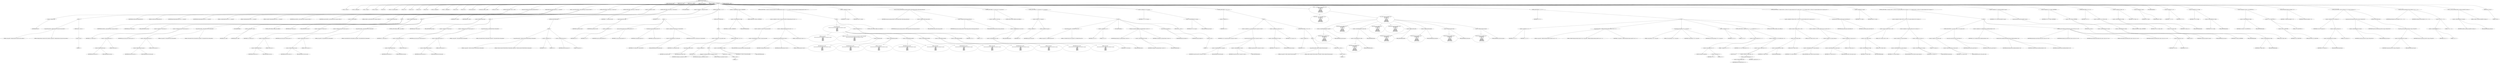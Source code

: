 digraph hostapd_notif_assoc {  
"1000118" [label = "(METHOD,hostapd_notif_assoc)" ]
"1000119" [label = "(PARAM,hostapd_data *hapd)" ]
"1000120" [label = "(PARAM,const u8 *addr)" ]
"1000121" [label = "(PARAM,const u8 *req_ies)" ]
"1000122" [label = "(PARAM,size_t req_ies_len)" ]
"1000123" [label = "(PARAM,int reassoc)" ]
"1000124" [label = "(BLOCK,,)" ]
"1000125" [label = "(LOCAL,v5: const u8 *)" ]
"1000126" [label = "(LOCAL,v6: hostapd_data *)" ]
"1000127" [label = "(LOCAL,v7: sta_info *)" ]
"1000128" [label = "(LOCAL,v8: sta_info *)" ]
"1000129" [label = "(LOCAL,v9: int)" ]
"1000130" [label = "(LOCAL,v10: wpa_state_machine *)" ]
"1000131" [label = "(LOCAL,v11: int)" ]
"1000132" [label = "(LOCAL,v12: int)" ]
"1000133" [label = "(LOCAL,v13: int)" ]
"1000134" [label = "(LOCAL,v15: int)" ]
"1000135" [label = "(LOCAL,v16: unsigned int)" ]
"1000136" [label = "(LOCAL,v17: hostapd_data *)" ]
"1000137" [label = "(LOCAL,v18: u32)" ]
"1000138" [label = "(LOCAL,v19: u8 *)" ]
"1000139" [label = "(LOCAL,wpa_ie_len: int)" ]
"1000140" [label = "(LOCAL,elems: ieee802_11_elems)" ]
"1000141" [label = "(LOCAL,eid: u8 [ 1080 ])" ]
"1000142" [label = "(CONTROL_STRUCTURE,if ( !addr ),if ( !addr ))" ]
"1000143" [label = "(<operator>.logicalNot,!addr)" ]
"1000144" [label = "(IDENTIFIER,addr,!addr)" ]
"1000145" [label = "(BLOCK,,)" ]
"1000146" [label = "(wpa_printf,wpa_printf(2, \"hostapd_notif_assoc: Skip event with no address\"))" ]
"1000147" [label = "(LITERAL,2,wpa_printf(2, \"hostapd_notif_assoc: Skip event with no address\"))" ]
"1000148" [label = "(LITERAL,\"hostapd_notif_assoc: Skip event with no address\",wpa_printf(2, \"hostapd_notif_assoc: Skip event with no address\"))" ]
"1000149" [label = "(RETURN,return -1;,return -1;)" ]
"1000150" [label = "(<operator>.minus,-1)" ]
"1000151" [label = "(LITERAL,1,-1)" ]
"1000152" [label = "(random_add_randomness,random_add_randomness(addr, 6u))" ]
"1000153" [label = "(IDENTIFIER,addr,random_add_randomness(addr, 6u))" ]
"1000154" [label = "(LITERAL,6u,random_add_randomness(addr, 6u))" ]
"1000155" [label = "(hostapd_logger,hostapd_logger(hapd, addr, 1u, 2, \"associated\"))" ]
"1000156" [label = "(IDENTIFIER,hapd,hostapd_logger(hapd, addr, 1u, 2, \"associated\"))" ]
"1000157" [label = "(IDENTIFIER,addr,hostapd_logger(hapd, addr, 1u, 2, \"associated\"))" ]
"1000158" [label = "(LITERAL,1u,hostapd_logger(hapd, addr, 1u, 2, \"associated\"))" ]
"1000159" [label = "(LITERAL,2,hostapd_logger(hapd, addr, 1u, 2, \"associated\"))" ]
"1000160" [label = "(LITERAL,\"associated\",hostapd_logger(hapd, addr, 1u, 2, \"associated\"))" ]
"1000161" [label = "(ieee802_11_parse_elems,ieee802_11_parse_elems(req_ies, req_ies_len, &elems, 0))" ]
"1000162" [label = "(IDENTIFIER,req_ies,ieee802_11_parse_elems(req_ies, req_ies_len, &elems, 0))" ]
"1000163" [label = "(IDENTIFIER,req_ies_len,ieee802_11_parse_elems(req_ies, req_ies_len, &elems, 0))" ]
"1000164" [label = "(<operator>.addressOf,&elems)" ]
"1000165" [label = "(IDENTIFIER,elems,ieee802_11_parse_elems(req_ies, req_ies_len, &elems, 0))" ]
"1000166" [label = "(LITERAL,0,ieee802_11_parse_elems(req_ies, req_ies_len, &elems, 0))" ]
"1000167" [label = "(CONTROL_STRUCTURE,if ( elems.wps_ie ),if ( elems.wps_ie ))" ]
"1000168" [label = "(<operator>.fieldAccess,elems.wps_ie)" ]
"1000169" [label = "(IDENTIFIER,elems,if ( elems.wps_ie ))" ]
"1000170" [label = "(FIELD_IDENTIFIER,wps_ie,wps_ie)" ]
"1000171" [label = "(BLOCK,,)" ]
"1000172" [label = "(<operator>.assignment,v5 = elems.wps_ie - 2)" ]
"1000173" [label = "(IDENTIFIER,v5,v5 = elems.wps_ie - 2)" ]
"1000174" [label = "(<operator>.subtraction,elems.wps_ie - 2)" ]
"1000175" [label = "(<operator>.fieldAccess,elems.wps_ie)" ]
"1000176" [label = "(IDENTIFIER,elems,elems.wps_ie - 2)" ]
"1000177" [label = "(FIELD_IDENTIFIER,wps_ie,wps_ie)" ]
"1000178" [label = "(LITERAL,2,elems.wps_ie - 2)" ]
"1000179" [label = "(<operator>.assignment,wpa_ie_len = elems.wps_ie_len + 2)" ]
"1000180" [label = "(IDENTIFIER,wpa_ie_len,wpa_ie_len = elems.wps_ie_len + 2)" ]
"1000181" [label = "(<operator>.addition,elems.wps_ie_len + 2)" ]
"1000182" [label = "(<operator>.fieldAccess,elems.wps_ie_len)" ]
"1000183" [label = "(IDENTIFIER,elems,elems.wps_ie_len + 2)" ]
"1000184" [label = "(FIELD_IDENTIFIER,wps_ie_len,wps_ie_len)" ]
"1000185" [label = "(LITERAL,2,elems.wps_ie_len + 2)" ]
"1000186" [label = "(wpa_printf,wpa_printf(2, \"STA included WPS IE in (Re)AssocReq\"))" ]
"1000187" [label = "(LITERAL,2,wpa_printf(2, \"STA included WPS IE in (Re)AssocReq\"))" ]
"1000188" [label = "(LITERAL,\"STA included WPS IE in (Re)AssocReq\",wpa_printf(2, \"STA included WPS IE in (Re)AssocReq\"))" ]
"1000189" [label = "(JUMP_TARGET,LABEL_7)" ]
"1000190" [label = "(<operator>.assignment,v6 = hapd)" ]
"1000191" [label = "(IDENTIFIER,v6,v6 = hapd)" ]
"1000192" [label = "(IDENTIFIER,hapd,v6 = hapd)" ]
"1000193" [label = "(CONTROL_STRUCTURE,goto LABEL_8;,goto LABEL_8;)" ]
"1000194" [label = "(CONTROL_STRUCTURE,if ( elems.rsn_ie ),if ( elems.rsn_ie ))" ]
"1000195" [label = "(<operator>.fieldAccess,elems.rsn_ie)" ]
"1000196" [label = "(IDENTIFIER,elems,if ( elems.rsn_ie ))" ]
"1000197" [label = "(FIELD_IDENTIFIER,rsn_ie,rsn_ie)" ]
"1000198" [label = "(BLOCK,,)" ]
"1000199" [label = "(<operator>.assignment,v5 = elems.rsn_ie - 2)" ]
"1000200" [label = "(IDENTIFIER,v5,v5 = elems.rsn_ie - 2)" ]
"1000201" [label = "(<operator>.subtraction,elems.rsn_ie - 2)" ]
"1000202" [label = "(<operator>.fieldAccess,elems.rsn_ie)" ]
"1000203" [label = "(IDENTIFIER,elems,elems.rsn_ie - 2)" ]
"1000204" [label = "(FIELD_IDENTIFIER,rsn_ie,rsn_ie)" ]
"1000205" [label = "(LITERAL,2,elems.rsn_ie - 2)" ]
"1000206" [label = "(<operator>.assignment,wpa_ie_len = elems.rsn_ie_len + 2)" ]
"1000207" [label = "(IDENTIFIER,wpa_ie_len,wpa_ie_len = elems.rsn_ie_len + 2)" ]
"1000208" [label = "(<operator>.addition,elems.rsn_ie_len + 2)" ]
"1000209" [label = "(<operator>.fieldAccess,elems.rsn_ie_len)" ]
"1000210" [label = "(IDENTIFIER,elems,elems.rsn_ie_len + 2)" ]
"1000211" [label = "(FIELD_IDENTIFIER,rsn_ie_len,rsn_ie_len)" ]
"1000212" [label = "(LITERAL,2,elems.rsn_ie_len + 2)" ]
"1000213" [label = "(wpa_printf,wpa_printf(2, \"STA included RSN IE in (Re)AssocReq\"))" ]
"1000214" [label = "(LITERAL,2,wpa_printf(2, \"STA included RSN IE in (Re)AssocReq\"))" ]
"1000215" [label = "(LITERAL,\"STA included RSN IE in (Re)AssocReq\",wpa_printf(2, \"STA included RSN IE in (Re)AssocReq\"))" ]
"1000216" [label = "(CONTROL_STRUCTURE,goto LABEL_7;,goto LABEL_7;)" ]
"1000217" [label = "(<operator>.assignment,v6 = hapd)" ]
"1000218" [label = "(IDENTIFIER,v6,v6 = hapd)" ]
"1000219" [label = "(IDENTIFIER,hapd,v6 = hapd)" ]
"1000220" [label = "(CONTROL_STRUCTURE,if ( elems.wpa_ie ),if ( elems.wpa_ie ))" ]
"1000221" [label = "(<operator>.fieldAccess,elems.wpa_ie)" ]
"1000222" [label = "(IDENTIFIER,elems,if ( elems.wpa_ie ))" ]
"1000223" [label = "(FIELD_IDENTIFIER,wpa_ie,wpa_ie)" ]
"1000224" [label = "(BLOCK,,)" ]
"1000225" [label = "(<operator>.assignment,v5 = elems.wpa_ie - 2)" ]
"1000226" [label = "(IDENTIFIER,v5,v5 = elems.wpa_ie - 2)" ]
"1000227" [label = "(<operator>.subtraction,elems.wpa_ie - 2)" ]
"1000228" [label = "(<operator>.fieldAccess,elems.wpa_ie)" ]
"1000229" [label = "(IDENTIFIER,elems,elems.wpa_ie - 2)" ]
"1000230" [label = "(FIELD_IDENTIFIER,wpa_ie,wpa_ie)" ]
"1000231" [label = "(LITERAL,2,elems.wpa_ie - 2)" ]
"1000232" [label = "(<operator>.assignment,wpa_ie_len = elems.wpa_ie_len + 2)" ]
"1000233" [label = "(IDENTIFIER,wpa_ie_len,wpa_ie_len = elems.wpa_ie_len + 2)" ]
"1000234" [label = "(<operator>.addition,elems.wpa_ie_len + 2)" ]
"1000235" [label = "(<operator>.fieldAccess,elems.wpa_ie_len)" ]
"1000236" [label = "(IDENTIFIER,elems,elems.wpa_ie_len + 2)" ]
"1000237" [label = "(FIELD_IDENTIFIER,wpa_ie_len,wpa_ie_len)" ]
"1000238" [label = "(LITERAL,2,elems.wpa_ie_len + 2)" ]
"1000239" [label = "(wpa_printf,wpa_printf(2, \"STA included WPA IE in (Re)AssocReq\"))" ]
"1000240" [label = "(LITERAL,2,wpa_printf(2, \"STA included WPA IE in (Re)AssocReq\"))" ]
"1000241" [label = "(LITERAL,\"STA included WPA IE in (Re)AssocReq\",wpa_printf(2, \"STA included WPA IE in (Re)AssocReq\"))" ]
"1000242" [label = "(CONTROL_STRUCTURE,else,else)" ]
"1000243" [label = "(BLOCK,,)" ]
"1000244" [label = "(wpa_printf,wpa_printf(2, \"STA did not include WPS/RSN/WPA IE in (Re)AssocReq\"))" ]
"1000245" [label = "(LITERAL,2,wpa_printf(2, \"STA did not include WPS/RSN/WPA IE in (Re)AssocReq\"))" ]
"1000246" [label = "(LITERAL,\"STA did not include WPS/RSN/WPA IE in (Re)AssocReq\",wpa_printf(2, \"STA did not include WPS/RSN/WPA IE in (Re)AssocReq\"))" ]
"1000247" [label = "(<operator>.assignment,v5 = 0)" ]
"1000248" [label = "(IDENTIFIER,v5,v5 = 0)" ]
"1000249" [label = "(LITERAL,0,v5 = 0)" ]
"1000250" [label = "(<operator>.assignment,wpa_ie_len = 0)" ]
"1000251" [label = "(IDENTIFIER,wpa_ie_len,wpa_ie_len = 0)" ]
"1000252" [label = "(LITERAL,0,wpa_ie_len = 0)" ]
"1000253" [label = "(JUMP_TARGET,LABEL_8)" ]
"1000254" [label = "(<operator>.assignment,v7 = ap_get_sta(v6, addr))" ]
"1000255" [label = "(IDENTIFIER,v7,v7 = ap_get_sta(v6, addr))" ]
"1000256" [label = "(ap_get_sta,ap_get_sta(v6, addr))" ]
"1000257" [label = "(IDENTIFIER,v6,ap_get_sta(v6, addr))" ]
"1000258" [label = "(IDENTIFIER,addr,ap_get_sta(v6, addr))" ]
"1000259" [label = "(CONTROL_STRUCTURE,if ( v7 ),if ( v7 ))" ]
"1000260" [label = "(IDENTIFIER,v7,if ( v7 ))" ]
"1000261" [label = "(BLOCK,,)" ]
"1000262" [label = "(<operator>.assignment,v8 = v7)" ]
"1000263" [label = "(IDENTIFIER,v8,v8 = v7)" ]
"1000264" [label = "(IDENTIFIER,v7,v8 = v7)" ]
"1000265" [label = "(ap_sta_no_session_timeout,ap_sta_no_session_timeout(v6, v7))" ]
"1000266" [label = "(IDENTIFIER,v6,ap_sta_no_session_timeout(v6, v7))" ]
"1000267" [label = "(IDENTIFIER,v7,ap_sta_no_session_timeout(v6, v7))" ]
"1000268" [label = "(accounting_sta_stop,accounting_sta_stop(v6, v8))" ]
"1000269" [label = "(IDENTIFIER,v6,accounting_sta_stop(v6, v8))" ]
"1000270" [label = "(IDENTIFIER,v8,accounting_sta_stop(v6, v8))" ]
"1000271" [label = "(<operator>.assignment,v8->timeout_next = STA_NULLFUNC)" ]
"1000272" [label = "(<operator>.indirectFieldAccess,v8->timeout_next)" ]
"1000273" [label = "(IDENTIFIER,v8,v8->timeout_next = STA_NULLFUNC)" ]
"1000274" [label = "(FIELD_IDENTIFIER,timeout_next,timeout_next)" ]
"1000275" [label = "(IDENTIFIER,STA_NULLFUNC,v8->timeout_next = STA_NULLFUNC)" ]
"1000276" [label = "(CONTROL_STRUCTURE,else,else)" ]
"1000277" [label = "(BLOCK,,)" ]
"1000278" [label = "(<operator>.assignment,v8 = ap_sta_add(v6, addr))" ]
"1000279" [label = "(IDENTIFIER,v8,v8 = ap_sta_add(v6, addr))" ]
"1000280" [label = "(ap_sta_add,ap_sta_add(v6, addr))" ]
"1000281" [label = "(IDENTIFIER,v6,ap_sta_add(v6, addr))" ]
"1000282" [label = "(IDENTIFIER,addr,ap_sta_add(v6, addr))" ]
"1000283" [label = "(CONTROL_STRUCTURE,if ( !v8 ),if ( !v8 ))" ]
"1000284" [label = "(<operator>.logicalNot,!v8)" ]
"1000285" [label = "(IDENTIFIER,v8,!v8)" ]
"1000286" [label = "(BLOCK,,)" ]
"1000287" [label = "(hostapd_drv_sta_disassoc,hostapd_drv_sta_disassoc(v6, addr, 5))" ]
"1000288" [label = "(IDENTIFIER,v6,hostapd_drv_sta_disassoc(v6, addr, 5))" ]
"1000289" [label = "(IDENTIFIER,addr,hostapd_drv_sta_disassoc(v6, addr, 5))" ]
"1000290" [label = "(LITERAL,5,hostapd_drv_sta_disassoc(v6, addr, 5))" ]
"1000291" [label = "(RETURN,return -1;,return -1;)" ]
"1000292" [label = "(<operator>.minus,-1)" ]
"1000293" [label = "(LITERAL,1,-1)" ]
"1000294" [label = "(<operators>.assignmentAnd,v8->flags &= 0xFFFECFFF)" ]
"1000295" [label = "(<operator>.indirectFieldAccess,v8->flags)" ]
"1000296" [label = "(IDENTIFIER,v8,v8->flags &= 0xFFFECFFF)" ]
"1000297" [label = "(FIELD_IDENTIFIER,flags,flags)" ]
"1000298" [label = "(LITERAL,0xFFFECFFF,v8->flags &= 0xFFFECFFF)" ]
"1000299" [label = "(CONTROL_STRUCTURE,if ( !v6->iface->drv_max_acl_mac_addrs && hostapd_check_acl(v6, addr, 0) != 1 ),if ( !v6->iface->drv_max_acl_mac_addrs && hostapd_check_acl(v6, addr, 0) != 1 ))" ]
"1000300" [label = "(<operator>.logicalAnd,!v6->iface->drv_max_acl_mac_addrs && hostapd_check_acl(v6, addr, 0) != 1)" ]
"1000301" [label = "(<operator>.logicalNot,!v6->iface->drv_max_acl_mac_addrs)" ]
"1000302" [label = "(<operator>.indirectFieldAccess,v6->iface->drv_max_acl_mac_addrs)" ]
"1000303" [label = "(<operator>.indirectFieldAccess,v6->iface)" ]
"1000304" [label = "(IDENTIFIER,v6,!v6->iface->drv_max_acl_mac_addrs)" ]
"1000305" [label = "(FIELD_IDENTIFIER,iface,iface)" ]
"1000306" [label = "(FIELD_IDENTIFIER,drv_max_acl_mac_addrs,drv_max_acl_mac_addrs)" ]
"1000307" [label = "(<operator>.notEquals,hostapd_check_acl(v6, addr, 0) != 1)" ]
"1000308" [label = "(hostapd_check_acl,hostapd_check_acl(v6, addr, 0))" ]
"1000309" [label = "(IDENTIFIER,v6,hostapd_check_acl(v6, addr, 0))" ]
"1000310" [label = "(IDENTIFIER,addr,hostapd_check_acl(v6, addr, 0))" ]
"1000311" [label = "(LITERAL,0,hostapd_check_acl(v6, addr, 0))" ]
"1000312" [label = "(LITERAL,1,hostapd_check_acl(v6, addr, 0) != 1)" ]
"1000313" [label = "(BLOCK,,)" ]
"1000314" [label = "(wpa_printf,wpa_printf(\n      3,\n      \"STA %02x:%02x:%02x:%02x:%02x:%02x not allowed to connect\",\n      *addr,\n      addr[1],\n      addr[2],\n      addr[3],\n      addr[4],\n      addr[5]))" ]
"1000315" [label = "(LITERAL,3,wpa_printf(\n      3,\n      \"STA %02x:%02x:%02x:%02x:%02x:%02x not allowed to connect\",\n      *addr,\n      addr[1],\n      addr[2],\n      addr[3],\n      addr[4],\n      addr[5]))" ]
"1000316" [label = "(LITERAL,\"STA %02x:%02x:%02x:%02x:%02x:%02x not allowed to connect\",wpa_printf(\n      3,\n      \"STA %02x:%02x:%02x:%02x:%02x:%02x not allowed to connect\",\n      *addr,\n      addr[1],\n      addr[2],\n      addr[3],\n      addr[4],\n      addr[5]))" ]
"1000317" [label = "(<operator>.indirection,*addr)" ]
"1000318" [label = "(IDENTIFIER,addr,wpa_printf(\n      3,\n      \"STA %02x:%02x:%02x:%02x:%02x:%02x not allowed to connect\",\n      *addr,\n      addr[1],\n      addr[2],\n      addr[3],\n      addr[4],\n      addr[5]))" ]
"1000319" [label = "(<operator>.indirectIndexAccess,addr[1])" ]
"1000320" [label = "(IDENTIFIER,addr,wpa_printf(\n      3,\n      \"STA %02x:%02x:%02x:%02x:%02x:%02x not allowed to connect\",\n      *addr,\n      addr[1],\n      addr[2],\n      addr[3],\n      addr[4],\n      addr[5]))" ]
"1000321" [label = "(LITERAL,1,wpa_printf(\n      3,\n      \"STA %02x:%02x:%02x:%02x:%02x:%02x not allowed to connect\",\n      *addr,\n      addr[1],\n      addr[2],\n      addr[3],\n      addr[4],\n      addr[5]))" ]
"1000322" [label = "(<operator>.indirectIndexAccess,addr[2])" ]
"1000323" [label = "(IDENTIFIER,addr,wpa_printf(\n      3,\n      \"STA %02x:%02x:%02x:%02x:%02x:%02x not allowed to connect\",\n      *addr,\n      addr[1],\n      addr[2],\n      addr[3],\n      addr[4],\n      addr[5]))" ]
"1000324" [label = "(LITERAL,2,wpa_printf(\n      3,\n      \"STA %02x:%02x:%02x:%02x:%02x:%02x not allowed to connect\",\n      *addr,\n      addr[1],\n      addr[2],\n      addr[3],\n      addr[4],\n      addr[5]))" ]
"1000325" [label = "(<operator>.indirectIndexAccess,addr[3])" ]
"1000326" [label = "(IDENTIFIER,addr,wpa_printf(\n      3,\n      \"STA %02x:%02x:%02x:%02x:%02x:%02x not allowed to connect\",\n      *addr,\n      addr[1],\n      addr[2],\n      addr[3],\n      addr[4],\n      addr[5]))" ]
"1000327" [label = "(LITERAL,3,wpa_printf(\n      3,\n      \"STA %02x:%02x:%02x:%02x:%02x:%02x not allowed to connect\",\n      *addr,\n      addr[1],\n      addr[2],\n      addr[3],\n      addr[4],\n      addr[5]))" ]
"1000328" [label = "(<operator>.indirectIndexAccess,addr[4])" ]
"1000329" [label = "(IDENTIFIER,addr,wpa_printf(\n      3,\n      \"STA %02x:%02x:%02x:%02x:%02x:%02x not allowed to connect\",\n      *addr,\n      addr[1],\n      addr[2],\n      addr[3],\n      addr[4],\n      addr[5]))" ]
"1000330" [label = "(LITERAL,4,wpa_printf(\n      3,\n      \"STA %02x:%02x:%02x:%02x:%02x:%02x not allowed to connect\",\n      *addr,\n      addr[1],\n      addr[2],\n      addr[3],\n      addr[4],\n      addr[5]))" ]
"1000331" [label = "(<operator>.indirectIndexAccess,addr[5])" ]
"1000332" [label = "(IDENTIFIER,addr,wpa_printf(\n      3,\n      \"STA %02x:%02x:%02x:%02x:%02x:%02x not allowed to connect\",\n      *addr,\n      addr[1],\n      addr[2],\n      addr[3],\n      addr[4],\n      addr[5]))" ]
"1000333" [label = "(LITERAL,5,wpa_printf(\n      3,\n      \"STA %02x:%02x:%02x:%02x:%02x:%02x not allowed to connect\",\n      *addr,\n      addr[1],\n      addr[2],\n      addr[3],\n      addr[4],\n      addr[5]))" ]
"1000334" [label = "(<operator>.assignment,v13 = 1)" ]
"1000335" [label = "(IDENTIFIER,v13,v13 = 1)" ]
"1000336" [label = "(LITERAL,1,v13 = 1)" ]
"1000337" [label = "(CONTROL_STRUCTURE,goto LABEL_23;,goto LABEL_23;)" ]
"1000338" [label = "(<operator>.assignment,v9 = reassoc)" ]
"1000339" [label = "(IDENTIFIER,v9,v9 = reassoc)" ]
"1000340" [label = "(IDENTIFIER,reassoc,v9 = reassoc)" ]
"1000341" [label = "(ap_copy_sta_supp_op_classes,ap_copy_sta_supp_op_classes(v8, elems.supp_op_classes, elems.supp_op_classes_len))" ]
"1000342" [label = "(IDENTIFIER,v8,ap_copy_sta_supp_op_classes(v8, elems.supp_op_classes, elems.supp_op_classes_len))" ]
"1000343" [label = "(<operator>.fieldAccess,elems.supp_op_classes)" ]
"1000344" [label = "(IDENTIFIER,elems,ap_copy_sta_supp_op_classes(v8, elems.supp_op_classes, elems.supp_op_classes_len))" ]
"1000345" [label = "(FIELD_IDENTIFIER,supp_op_classes,supp_op_classes)" ]
"1000346" [label = "(<operator>.fieldAccess,elems.supp_op_classes_len)" ]
"1000347" [label = "(IDENTIFIER,elems,ap_copy_sta_supp_op_classes(v8, elems.supp_op_classes, elems.supp_op_classes_len))" ]
"1000348" [label = "(FIELD_IDENTIFIER,supp_op_classes_len,supp_op_classes_len)" ]
"1000349" [label = "(CONTROL_STRUCTURE,if ( !v6->conf->wpa ),if ( !v6->conf->wpa ))" ]
"1000350" [label = "(<operator>.logicalNot,!v6->conf->wpa)" ]
"1000351" [label = "(<operator>.indirectFieldAccess,v6->conf->wpa)" ]
"1000352" [label = "(<operator>.indirectFieldAccess,v6->conf)" ]
"1000353" [label = "(IDENTIFIER,v6,!v6->conf->wpa)" ]
"1000354" [label = "(FIELD_IDENTIFIER,conf,conf)" ]
"1000355" [label = "(FIELD_IDENTIFIER,wpa,wpa)" ]
"1000356" [label = "(CONTROL_STRUCTURE,goto LABEL_38;,goto LABEL_38;)" ]
"1000357" [label = "(CONTROL_STRUCTURE,if ( !v5 || !wpa_ie_len ),if ( !v5 || !wpa_ie_len ))" ]
"1000358" [label = "(<operator>.logicalOr,!v5 || !wpa_ie_len)" ]
"1000359" [label = "(<operator>.logicalNot,!v5)" ]
"1000360" [label = "(IDENTIFIER,v5,!v5)" ]
"1000361" [label = "(<operator>.logicalNot,!wpa_ie_len)" ]
"1000362" [label = "(IDENTIFIER,wpa_ie_len,!wpa_ie_len)" ]
"1000363" [label = "(BLOCK,,)" ]
"1000364" [label = "(wpa_printf,wpa_printf(2, \"No WPA/RSN IE from STA\"))" ]
"1000365" [label = "(LITERAL,2,wpa_printf(2, \"No WPA/RSN IE from STA\"))" ]
"1000366" [label = "(LITERAL,\"No WPA/RSN IE from STA\",wpa_printf(2, \"No WPA/RSN IE from STA\"))" ]
"1000367" [label = "(<operator>.assignment,v13 = 13)" ]
"1000368" [label = "(IDENTIFIER,v13,v13 = 13)" ]
"1000369" [label = "(LITERAL,13,v13 = 13)" ]
"1000370" [label = "(JUMP_TARGET,LABEL_23)" ]
"1000371" [label = "(hostapd_drv_sta_disassoc,hostapd_drv_sta_disassoc(hapd, v8->addr, v13))" ]
"1000372" [label = "(IDENTIFIER,hapd,hostapd_drv_sta_disassoc(hapd, v8->addr, v13))" ]
"1000373" [label = "(<operator>.indirectFieldAccess,v8->addr)" ]
"1000374" [label = "(IDENTIFIER,v8,hostapd_drv_sta_disassoc(hapd, v8->addr, v13))" ]
"1000375" [label = "(FIELD_IDENTIFIER,addr,addr)" ]
"1000376" [label = "(IDENTIFIER,v13,hostapd_drv_sta_disassoc(hapd, v8->addr, v13))" ]
"1000377" [label = "(ap_free_sta,ap_free_sta(hapd, v8))" ]
"1000378" [label = "(IDENTIFIER,hapd,ap_free_sta(hapd, v8))" ]
"1000379" [label = "(IDENTIFIER,v8,ap_free_sta(hapd, v8))" ]
"1000380" [label = "(RETURN,return -1;,return -1;)" ]
"1000381" [label = "(<operator>.minus,-1)" ]
"1000382" [label = "(LITERAL,1,-1)" ]
"1000383" [label = "(<operator>.assignment,v10 = v8->wpa_sm)" ]
"1000384" [label = "(IDENTIFIER,v10,v10 = v8->wpa_sm)" ]
"1000385" [label = "(<operator>.indirectFieldAccess,v8->wpa_sm)" ]
"1000386" [label = "(IDENTIFIER,v8,v10 = v8->wpa_sm)" ]
"1000387" [label = "(FIELD_IDENTIFIER,wpa_sm,wpa_sm)" ]
"1000388" [label = "(CONTROL_STRUCTURE,if ( !v10 ),if ( !v10 ))" ]
"1000389" [label = "(<operator>.logicalNot,!v10)" ]
"1000390" [label = "(IDENTIFIER,v10,!v10)" ]
"1000391" [label = "(BLOCK,,)" ]
"1000392" [label = "(<operator>.assignment,v10 = wpa_auth_sta_init(v6->wpa_auth, v8->addr, 0))" ]
"1000393" [label = "(IDENTIFIER,v10,v10 = wpa_auth_sta_init(v6->wpa_auth, v8->addr, 0))" ]
"1000394" [label = "(wpa_auth_sta_init,wpa_auth_sta_init(v6->wpa_auth, v8->addr, 0))" ]
"1000395" [label = "(<operator>.indirectFieldAccess,v6->wpa_auth)" ]
"1000396" [label = "(IDENTIFIER,v6,wpa_auth_sta_init(v6->wpa_auth, v8->addr, 0))" ]
"1000397" [label = "(FIELD_IDENTIFIER,wpa_auth,wpa_auth)" ]
"1000398" [label = "(<operator>.indirectFieldAccess,v8->addr)" ]
"1000399" [label = "(IDENTIFIER,v8,wpa_auth_sta_init(v6->wpa_auth, v8->addr, 0))" ]
"1000400" [label = "(FIELD_IDENTIFIER,addr,addr)" ]
"1000401" [label = "(LITERAL,0,wpa_auth_sta_init(v6->wpa_auth, v8->addr, 0))" ]
"1000402" [label = "(<operator>.assignment,v8->wpa_sm = v10)" ]
"1000403" [label = "(<operator>.indirectFieldAccess,v8->wpa_sm)" ]
"1000404" [label = "(IDENTIFIER,v8,v8->wpa_sm = v10)" ]
"1000405" [label = "(FIELD_IDENTIFIER,wpa_sm,wpa_sm)" ]
"1000406" [label = "(IDENTIFIER,v10,v8->wpa_sm = v10)" ]
"1000407" [label = "(CONTROL_STRUCTURE,if ( !v10 ),if ( !v10 ))" ]
"1000408" [label = "(<operator>.logicalNot,!v10)" ]
"1000409" [label = "(IDENTIFIER,v10,!v10)" ]
"1000410" [label = "(BLOCK,,)" ]
"1000411" [label = "(wpa_printf,wpa_printf(5, \"Failed to initialize WPA state machine\"))" ]
"1000412" [label = "(LITERAL,5,wpa_printf(5, \"Failed to initialize WPA state machine\"))" ]
"1000413" [label = "(LITERAL,\"Failed to initialize WPA state machine\",wpa_printf(5, \"Failed to initialize WPA state machine\"))" ]
"1000414" [label = "(RETURN,return -1;,return -1;)" ]
"1000415" [label = "(<operator>.minus,-1)" ]
"1000416" [label = "(LITERAL,1,-1)" ]
"1000417" [label = "(<operator>.assignment,v11 = wpa_validate_wpa_ie(\n          hapd->wpa_auth,\n          v10,\n          v6->iface->freq,\n          v5,\n          wpa_ie_len,\n          elems.mdie,\n          elems.mdie_len,\n          elems.owe_dh,\n          elems.owe_dh_len))" ]
"1000418" [label = "(IDENTIFIER,v11,v11 = wpa_validate_wpa_ie(\n          hapd->wpa_auth,\n          v10,\n          v6->iface->freq,\n          v5,\n          wpa_ie_len,\n          elems.mdie,\n          elems.mdie_len,\n          elems.owe_dh,\n          elems.owe_dh_len))" ]
"1000419" [label = "(wpa_validate_wpa_ie,wpa_validate_wpa_ie(\n          hapd->wpa_auth,\n          v10,\n          v6->iface->freq,\n          v5,\n          wpa_ie_len,\n          elems.mdie,\n          elems.mdie_len,\n          elems.owe_dh,\n          elems.owe_dh_len))" ]
"1000420" [label = "(<operator>.indirectFieldAccess,hapd->wpa_auth)" ]
"1000421" [label = "(IDENTIFIER,hapd,wpa_validate_wpa_ie(\n          hapd->wpa_auth,\n          v10,\n          v6->iface->freq,\n          v5,\n          wpa_ie_len,\n          elems.mdie,\n          elems.mdie_len,\n          elems.owe_dh,\n          elems.owe_dh_len))" ]
"1000422" [label = "(FIELD_IDENTIFIER,wpa_auth,wpa_auth)" ]
"1000423" [label = "(IDENTIFIER,v10,wpa_validate_wpa_ie(\n          hapd->wpa_auth,\n          v10,\n          v6->iface->freq,\n          v5,\n          wpa_ie_len,\n          elems.mdie,\n          elems.mdie_len,\n          elems.owe_dh,\n          elems.owe_dh_len))" ]
"1000424" [label = "(<operator>.indirectFieldAccess,v6->iface->freq)" ]
"1000425" [label = "(<operator>.indirectFieldAccess,v6->iface)" ]
"1000426" [label = "(IDENTIFIER,v6,wpa_validate_wpa_ie(\n          hapd->wpa_auth,\n          v10,\n          v6->iface->freq,\n          v5,\n          wpa_ie_len,\n          elems.mdie,\n          elems.mdie_len,\n          elems.owe_dh,\n          elems.owe_dh_len))" ]
"1000427" [label = "(FIELD_IDENTIFIER,iface,iface)" ]
"1000428" [label = "(FIELD_IDENTIFIER,freq,freq)" ]
"1000429" [label = "(IDENTIFIER,v5,wpa_validate_wpa_ie(\n          hapd->wpa_auth,\n          v10,\n          v6->iface->freq,\n          v5,\n          wpa_ie_len,\n          elems.mdie,\n          elems.mdie_len,\n          elems.owe_dh,\n          elems.owe_dh_len))" ]
"1000430" [label = "(IDENTIFIER,wpa_ie_len,wpa_validate_wpa_ie(\n          hapd->wpa_auth,\n          v10,\n          v6->iface->freq,\n          v5,\n          wpa_ie_len,\n          elems.mdie,\n          elems.mdie_len,\n          elems.owe_dh,\n          elems.owe_dh_len))" ]
"1000431" [label = "(<operator>.fieldAccess,elems.mdie)" ]
"1000432" [label = "(IDENTIFIER,elems,wpa_validate_wpa_ie(\n          hapd->wpa_auth,\n          v10,\n          v6->iface->freq,\n          v5,\n          wpa_ie_len,\n          elems.mdie,\n          elems.mdie_len,\n          elems.owe_dh,\n          elems.owe_dh_len))" ]
"1000433" [label = "(FIELD_IDENTIFIER,mdie,mdie)" ]
"1000434" [label = "(<operator>.fieldAccess,elems.mdie_len)" ]
"1000435" [label = "(IDENTIFIER,elems,wpa_validate_wpa_ie(\n          hapd->wpa_auth,\n          v10,\n          v6->iface->freq,\n          v5,\n          wpa_ie_len,\n          elems.mdie,\n          elems.mdie_len,\n          elems.owe_dh,\n          elems.owe_dh_len))" ]
"1000436" [label = "(FIELD_IDENTIFIER,mdie_len,mdie_len)" ]
"1000437" [label = "(<operator>.fieldAccess,elems.owe_dh)" ]
"1000438" [label = "(IDENTIFIER,elems,wpa_validate_wpa_ie(\n          hapd->wpa_auth,\n          v10,\n          v6->iface->freq,\n          v5,\n          wpa_ie_len,\n          elems.mdie,\n          elems.mdie_len,\n          elems.owe_dh,\n          elems.owe_dh_len))" ]
"1000439" [label = "(FIELD_IDENTIFIER,owe_dh,owe_dh)" ]
"1000440" [label = "(<operator>.fieldAccess,elems.owe_dh_len)" ]
"1000441" [label = "(IDENTIFIER,elems,wpa_validate_wpa_ie(\n          hapd->wpa_auth,\n          v10,\n          v6->iface->freq,\n          v5,\n          wpa_ie_len,\n          elems.mdie,\n          elems.mdie_len,\n          elems.owe_dh,\n          elems.owe_dh_len))" ]
"1000442" [label = "(FIELD_IDENTIFIER,owe_dh_len,owe_dh_len)" ]
"1000443" [label = "(CONTROL_STRUCTURE,if ( v11 ),if ( v11 ))" ]
"1000444" [label = "(IDENTIFIER,v11,if ( v11 ))" ]
"1000445" [label = "(BLOCK,,)" ]
"1000446" [label = "(<operator>.assignment,v12 = v11)" ]
"1000447" [label = "(IDENTIFIER,v12,v12 = v11)" ]
"1000448" [label = "(IDENTIFIER,v11,v12 = v11)" ]
"1000449" [label = "(wpa_printf,wpa_printf(2, \"WPA/RSN information element rejected? (res %u)\", v11))" ]
"1000450" [label = "(LITERAL,2,wpa_printf(2, \"WPA/RSN information element rejected? (res %u)\", v11))" ]
"1000451" [label = "(LITERAL,\"WPA/RSN information element rejected? (res %u)\",wpa_printf(2, \"WPA/RSN information element rejected? (res %u)\", v11))" ]
"1000452" [label = "(IDENTIFIER,v11,wpa_printf(2, \"WPA/RSN information element rejected? (res %u)\", v11))" ]
"1000453" [label = "(wpa_hexdump,wpa_hexdump(2, \"IE\", v5, wpa_ie_len))" ]
"1000454" [label = "(LITERAL,2,wpa_hexdump(2, \"IE\", v5, wpa_ie_len))" ]
"1000455" [label = "(LITERAL,\"IE\",wpa_hexdump(2, \"IE\", v5, wpa_ie_len))" ]
"1000456" [label = "(IDENTIFIER,v5,wpa_hexdump(2, \"IE\", v5, wpa_ie_len))" ]
"1000457" [label = "(IDENTIFIER,wpa_ie_len,wpa_hexdump(2, \"IE\", v5, wpa_ie_len))" ]
"1000458" [label = "(<operator>.assignment,v13 = 13)" ]
"1000459" [label = "(IDENTIFIER,v13,v13 = 13)" ]
"1000460" [label = "(LITERAL,13,v13 = 13)" ]
"1000461" [label = "(CONTROL_STRUCTURE,if ( (unsigned int)(v12 - 2) < 7 ),if ( (unsigned int)(v12 - 2) < 7 ))" ]
"1000462" [label = "(<operator>.lessThan,(unsigned int)(v12 - 2) < 7)" ]
"1000463" [label = "(<operator>.cast,(unsigned int)(v12 - 2))" ]
"1000464" [label = "(UNKNOWN,unsigned int,unsigned int)" ]
"1000465" [label = "(<operator>.subtraction,v12 - 2)" ]
"1000466" [label = "(IDENTIFIER,v12,v12 - 2)" ]
"1000467" [label = "(LITERAL,2,v12 - 2)" ]
"1000468" [label = "(LITERAL,7,(unsigned int)(v12 - 2) < 7)" ]
"1000469" [label = "(<operator>.assignment,v13 = (int)*(&off_80C1A08 + v12))" ]
"1000470" [label = "(IDENTIFIER,v13,v13 = (int)*(&off_80C1A08 + v12))" ]
"1000471" [label = "(<operator>.cast,(int)*(&off_80C1A08 + v12))" ]
"1000472" [label = "(UNKNOWN,int,int)" ]
"1000473" [label = "(<operator>.indirection,*(&off_80C1A08 + v12))" ]
"1000474" [label = "(<operator>.addition,&off_80C1A08 + v12)" ]
"1000475" [label = "(<operator>.addressOf,&off_80C1A08)" ]
"1000476" [label = "(IDENTIFIER,off_80C1A08,&off_80C1A08 + v12)" ]
"1000477" [label = "(IDENTIFIER,v12,&off_80C1A08 + v12)" ]
"1000478" [label = "(CONTROL_STRUCTURE,goto LABEL_23;,goto LABEL_23;)" ]
"1000479" [label = "(CONTROL_STRUCTURE,if ( (v8->flags & 0x402) == 1026 && !v8->sa_query_timed_out && v8->sa_query_count > 0 ),if ( (v8->flags & 0x402) == 1026 && !v8->sa_query_timed_out && v8->sa_query_count > 0 ))" ]
"1000480" [label = "(<operator>.logicalAnd,(v8->flags & 0x402) == 1026 && !v8->sa_query_timed_out && v8->sa_query_count > 0)" ]
"1000481" [label = "(<operator>.equals,(v8->flags & 0x402) == 1026)" ]
"1000482" [label = "(<operator>.and,v8->flags & 0x402)" ]
"1000483" [label = "(<operator>.indirectFieldAccess,v8->flags)" ]
"1000484" [label = "(IDENTIFIER,v8,v8->flags & 0x402)" ]
"1000485" [label = "(FIELD_IDENTIFIER,flags,flags)" ]
"1000486" [label = "(LITERAL,0x402,v8->flags & 0x402)" ]
"1000487" [label = "(LITERAL,1026,(v8->flags & 0x402) == 1026)" ]
"1000488" [label = "(<operator>.logicalAnd,!v8->sa_query_timed_out && v8->sa_query_count > 0)" ]
"1000489" [label = "(<operator>.logicalNot,!v8->sa_query_timed_out)" ]
"1000490" [label = "(<operator>.indirectFieldAccess,v8->sa_query_timed_out)" ]
"1000491" [label = "(IDENTIFIER,v8,!v8->sa_query_timed_out)" ]
"1000492" [label = "(FIELD_IDENTIFIER,sa_query_timed_out,sa_query_timed_out)" ]
"1000493" [label = "(<operator>.greaterThan,v8->sa_query_count > 0)" ]
"1000494" [label = "(<operator>.indirectFieldAccess,v8->sa_query_count)" ]
"1000495" [label = "(IDENTIFIER,v8,v8->sa_query_count > 0)" ]
"1000496" [label = "(FIELD_IDENTIFIER,sa_query_count,sa_query_count)" ]
"1000497" [label = "(LITERAL,0,v8->sa_query_count > 0)" ]
"1000498" [label = "(ap_check_sa_query_timeout,ap_check_sa_query_timeout(hapd, v8))" ]
"1000499" [label = "(IDENTIFIER,hapd,ap_check_sa_query_timeout(hapd, v8))" ]
"1000500" [label = "(IDENTIFIER,v8,ap_check_sa_query_timeout(hapd, v8))" ]
"1000501" [label = "(<operator>.assignment,v9 = reassoc)" ]
"1000502" [label = "(IDENTIFIER,v9,v9 = reassoc)" ]
"1000503" [label = "(IDENTIFIER,reassoc,v9 = reassoc)" ]
"1000504" [label = "(CONTROL_STRUCTURE,if ( (v8->flags & 0x402) == 1026 && !v8->sa_query_timed_out && v8->auth_alg != 2 ),if ( (v8->flags & 0x402) == 1026 && !v8->sa_query_timed_out && v8->auth_alg != 2 ))" ]
"1000505" [label = "(<operator>.logicalAnd,(v8->flags & 0x402) == 1026 && !v8->sa_query_timed_out && v8->auth_alg != 2)" ]
"1000506" [label = "(<operator>.equals,(v8->flags & 0x402) == 1026)" ]
"1000507" [label = "(<operator>.and,v8->flags & 0x402)" ]
"1000508" [label = "(<operator>.indirectFieldAccess,v8->flags)" ]
"1000509" [label = "(IDENTIFIER,v8,v8->flags & 0x402)" ]
"1000510" [label = "(FIELD_IDENTIFIER,flags,flags)" ]
"1000511" [label = "(LITERAL,0x402,v8->flags & 0x402)" ]
"1000512" [label = "(LITERAL,1026,(v8->flags & 0x402) == 1026)" ]
"1000513" [label = "(<operator>.logicalAnd,!v8->sa_query_timed_out && v8->auth_alg != 2)" ]
"1000514" [label = "(<operator>.logicalNot,!v8->sa_query_timed_out)" ]
"1000515" [label = "(<operator>.indirectFieldAccess,v8->sa_query_timed_out)" ]
"1000516" [label = "(IDENTIFIER,v8,!v8->sa_query_timed_out)" ]
"1000517" [label = "(FIELD_IDENTIFIER,sa_query_timed_out,sa_query_timed_out)" ]
"1000518" [label = "(<operator>.notEquals,v8->auth_alg != 2)" ]
"1000519" [label = "(<operator>.indirectFieldAccess,v8->auth_alg)" ]
"1000520" [label = "(IDENTIFIER,v8,v8->auth_alg != 2)" ]
"1000521" [label = "(FIELD_IDENTIFIER,auth_alg,auth_alg)" ]
"1000522" [label = "(LITERAL,2,v8->auth_alg != 2)" ]
"1000523" [label = "(BLOCK,,)" ]
"1000524" [label = "(CONTROL_STRUCTURE,if ( !v8->sa_query_count ),if ( !v8->sa_query_count ))" ]
"1000525" [label = "(<operator>.logicalNot,!v8->sa_query_count)" ]
"1000526" [label = "(<operator>.indirectFieldAccess,v8->sa_query_count)" ]
"1000527" [label = "(IDENTIFIER,v8,!v8->sa_query_count)" ]
"1000528" [label = "(FIELD_IDENTIFIER,sa_query_count,sa_query_count)" ]
"1000529" [label = "(ap_sta_start_sa_query,ap_sta_start_sa_query(hapd, v8))" ]
"1000530" [label = "(IDENTIFIER,hapd,ap_sta_start_sa_query(hapd, v8))" ]
"1000531" [label = "(IDENTIFIER,v8,ap_sta_start_sa_query(hapd, v8))" ]
"1000532" [label = "(<operator>.assignment,v19 = hostapd_eid_assoc_comeback_time(hapd, v8, eid))" ]
"1000533" [label = "(IDENTIFIER,v19,v19 = hostapd_eid_assoc_comeback_time(hapd, v8, eid))" ]
"1000534" [label = "(hostapd_eid_assoc_comeback_time,hostapd_eid_assoc_comeback_time(hapd, v8, eid))" ]
"1000535" [label = "(IDENTIFIER,hapd,hostapd_eid_assoc_comeback_time(hapd, v8, eid))" ]
"1000536" [label = "(IDENTIFIER,v8,hostapd_eid_assoc_comeback_time(hapd, v8, eid))" ]
"1000537" [label = "(IDENTIFIER,eid,hostapd_eid_assoc_comeback_time(hapd, v8, eid))" ]
"1000538" [label = "(hostapd_sta_assoc,hostapd_sta_assoc(hapd, addr, reassoc, 0x1Eu, eid, v19 - eid))" ]
"1000539" [label = "(IDENTIFIER,hapd,hostapd_sta_assoc(hapd, addr, reassoc, 0x1Eu, eid, v19 - eid))" ]
"1000540" [label = "(IDENTIFIER,addr,hostapd_sta_assoc(hapd, addr, reassoc, 0x1Eu, eid, v19 - eid))" ]
"1000541" [label = "(IDENTIFIER,reassoc,hostapd_sta_assoc(hapd, addr, reassoc, 0x1Eu, eid, v19 - eid))" ]
"1000542" [label = "(LITERAL,0x1Eu,hostapd_sta_assoc(hapd, addr, reassoc, 0x1Eu, eid, v19 - eid))" ]
"1000543" [label = "(IDENTIFIER,eid,hostapd_sta_assoc(hapd, addr, reassoc, 0x1Eu, eid, v19 - eid))" ]
"1000544" [label = "(<operator>.subtraction,v19 - eid)" ]
"1000545" [label = "(IDENTIFIER,v19,v19 - eid)" ]
"1000546" [label = "(IDENTIFIER,eid,v19 - eid)" ]
"1000547" [label = "(RETURN,return 0;,return 0;)" ]
"1000548" [label = "(LITERAL,0,return 0;)" ]
"1000549" [label = "(<operator>.assignment,v15 = wpa_auth_uses_mfp(v8->wpa_sm))" ]
"1000550" [label = "(IDENTIFIER,v15,v15 = wpa_auth_uses_mfp(v8->wpa_sm))" ]
"1000551" [label = "(wpa_auth_uses_mfp,wpa_auth_uses_mfp(v8->wpa_sm))" ]
"1000552" [label = "(<operator>.indirectFieldAccess,v8->wpa_sm)" ]
"1000553" [label = "(IDENTIFIER,v8,wpa_auth_uses_mfp(v8->wpa_sm))" ]
"1000554" [label = "(FIELD_IDENTIFIER,wpa_sm,wpa_sm)" ]
"1000555" [label = "(<operator>.assignment,v16 = v8->flags & 0xFFFFFBFF)" ]
"1000556" [label = "(IDENTIFIER,v16,v16 = v8->flags & 0xFFFFFBFF)" ]
"1000557" [label = "(<operator>.and,v8->flags & 0xFFFFFBFF)" ]
"1000558" [label = "(<operator>.indirectFieldAccess,v8->flags)" ]
"1000559" [label = "(IDENTIFIER,v8,v8->flags & 0xFFFFFBFF)" ]
"1000560" [label = "(FIELD_IDENTIFIER,flags,flags)" ]
"1000561" [label = "(LITERAL,0xFFFFFBFF,v8->flags & 0xFFFFFBFF)" ]
"1000562" [label = "(CONTROL_STRUCTURE,if ( v15 ),if ( v15 ))" ]
"1000563" [label = "(IDENTIFIER,v15,if ( v15 ))" ]
"1000564" [label = "(<operator>.assignment,v16 = v8->flags | 0x400)" ]
"1000565" [label = "(IDENTIFIER,v16,v16 = v8->flags | 0x400)" ]
"1000566" [label = "(<operator>.or,v8->flags | 0x400)" ]
"1000567" [label = "(<operator>.indirectFieldAccess,v8->flags)" ]
"1000568" [label = "(IDENTIFIER,v8,v8->flags | 0x400)" ]
"1000569" [label = "(FIELD_IDENTIFIER,flags,flags)" ]
"1000570" [label = "(LITERAL,0x400,v8->flags | 0x400)" ]
"1000571" [label = "(<operator>.assignment,v8->flags = v16)" ]
"1000572" [label = "(<operator>.indirectFieldAccess,v8->flags)" ]
"1000573" [label = "(IDENTIFIER,v8,v8->flags = v16)" ]
"1000574" [label = "(FIELD_IDENTIFIER,flags,flags)" ]
"1000575" [label = "(IDENTIFIER,v16,v8->flags = v16)" ]
"1000576" [label = "(<operator>.assignment,v6 = hapd)" ]
"1000577" [label = "(IDENTIFIER,v6,v6 = hapd)" ]
"1000578" [label = "(IDENTIFIER,hapd,v6 = hapd)" ]
"1000579" [label = "(JUMP_TARGET,LABEL_38)" ]
"1000580" [label = "(<operator>.assignment,v17 = v6)" ]
"1000581" [label = "(IDENTIFIER,v17,v17 = v6)" ]
"1000582" [label = "(IDENTIFIER,v6,v17 = v6)" ]
"1000583" [label = "(<operator>.assignment,v18 = v8->flags)" ]
"1000584" [label = "(IDENTIFIER,v18,v18 = v8->flags)" ]
"1000585" [label = "(<operator>.indirectFieldAccess,v8->flags)" ]
"1000586" [label = "(IDENTIFIER,v8,v18 = v8->flags)" ]
"1000587" [label = "(FIELD_IDENTIFIER,flags,flags)" ]
"1000588" [label = "(<operator>.assignment,v8->flags = v18 & 0xFFF7FFFC | 3)" ]
"1000589" [label = "(<operator>.indirectFieldAccess,v8->flags)" ]
"1000590" [label = "(IDENTIFIER,v8,v8->flags = v18 & 0xFFF7FFFC | 3)" ]
"1000591" [label = "(FIELD_IDENTIFIER,flags,flags)" ]
"1000592" [label = "(<operator>.or,v18 & 0xFFF7FFFC | 3)" ]
"1000593" [label = "(<operator>.and,v18 & 0xFFF7FFFC)" ]
"1000594" [label = "(IDENTIFIER,v18,v18 & 0xFFF7FFFC)" ]
"1000595" [label = "(LITERAL,0xFFF7FFFC,v18 & 0xFFF7FFFC)" ]
"1000596" [label = "(LITERAL,3,v18 & 0xFFF7FFFC | 3)" ]
"1000597" [label = "(hostapd_set_sta_flags,hostapd_set_sta_flags(v17, v8))" ]
"1000598" [label = "(IDENTIFIER,v17,hostapd_set_sta_flags(v17, v8))" ]
"1000599" [label = "(IDENTIFIER,v8,hostapd_set_sta_flags(v17, v8))" ]
"1000600" [label = "(CONTROL_STRUCTURE,if ( v9 && v8->auth_alg == 2 ),if ( v9 && v8->auth_alg == 2 ))" ]
"1000601" [label = "(<operator>.logicalAnd,v9 && v8->auth_alg == 2)" ]
"1000602" [label = "(IDENTIFIER,v9,v9 && v8->auth_alg == 2)" ]
"1000603" [label = "(<operator>.equals,v8->auth_alg == 2)" ]
"1000604" [label = "(<operator>.indirectFieldAccess,v8->auth_alg)" ]
"1000605" [label = "(IDENTIFIER,v8,v8->auth_alg == 2)" ]
"1000606" [label = "(FIELD_IDENTIFIER,auth_alg,auth_alg)" ]
"1000607" [label = "(LITERAL,2,v8->auth_alg == 2)" ]
"1000608" [label = "(wpa_auth_sm_event,wpa_auth_sm_event(v8->wpa_sm, WPA_ASSOC_FT))" ]
"1000609" [label = "(<operator>.indirectFieldAccess,v8->wpa_sm)" ]
"1000610" [label = "(IDENTIFIER,v8,wpa_auth_sm_event(v8->wpa_sm, WPA_ASSOC_FT))" ]
"1000611" [label = "(FIELD_IDENTIFIER,wpa_sm,wpa_sm)" ]
"1000612" [label = "(IDENTIFIER,WPA_ASSOC_FT,wpa_auth_sm_event(v8->wpa_sm, WPA_ASSOC_FT))" ]
"1000613" [label = "(CONTROL_STRUCTURE,else,else)" ]
"1000614" [label = "(wpa_auth_sm_event,wpa_auth_sm_event(v8->wpa_sm, WPA_ASSOC))" ]
"1000615" [label = "(<operator>.indirectFieldAccess,v8->wpa_sm)" ]
"1000616" [label = "(IDENTIFIER,v8,wpa_auth_sm_event(v8->wpa_sm, WPA_ASSOC))" ]
"1000617" [label = "(FIELD_IDENTIFIER,wpa_sm,wpa_sm)" ]
"1000618" [label = "(IDENTIFIER,WPA_ASSOC,wpa_auth_sm_event(v8->wpa_sm, WPA_ASSOC))" ]
"1000619" [label = "(hostapd_new_assoc_sta,hostapd_new_assoc_sta(hapd, v8, (v18 >> 1) & 1))" ]
"1000620" [label = "(IDENTIFIER,hapd,hostapd_new_assoc_sta(hapd, v8, (v18 >> 1) & 1))" ]
"1000621" [label = "(IDENTIFIER,v8,hostapd_new_assoc_sta(hapd, v8, (v18 >> 1) & 1))" ]
"1000622" [label = "(<operator>.and,(v18 >> 1) & 1)" ]
"1000623" [label = "(<operator>.arithmeticShiftRight,v18 >> 1)" ]
"1000624" [label = "(IDENTIFIER,v18,v18 >> 1)" ]
"1000625" [label = "(LITERAL,1,v18 >> 1)" ]
"1000626" [label = "(LITERAL,1,(v18 >> 1) & 1)" ]
"1000627" [label = "(ieee802_1x_notify_port_enabled,ieee802_1x_notify_port_enabled(v8->eapol_sm, 1))" ]
"1000628" [label = "(<operator>.indirectFieldAccess,v8->eapol_sm)" ]
"1000629" [label = "(IDENTIFIER,v8,ieee802_1x_notify_port_enabled(v8->eapol_sm, 1))" ]
"1000630" [label = "(FIELD_IDENTIFIER,eapol_sm,eapol_sm)" ]
"1000631" [label = "(LITERAL,1,ieee802_1x_notify_port_enabled(v8->eapol_sm, 1))" ]
"1000632" [label = "(RETURN,return 0;,return 0;)" ]
"1000633" [label = "(LITERAL,0,return 0;)" ]
"1000634" [label = "(METHOD_RETURN,int __cdecl)" ]
  "1000118" -> "1000119" 
  "1000118" -> "1000120" 
  "1000118" -> "1000121" 
  "1000118" -> "1000122" 
  "1000118" -> "1000123" 
  "1000118" -> "1000124" 
  "1000118" -> "1000634" 
  "1000124" -> "1000125" 
  "1000124" -> "1000126" 
  "1000124" -> "1000127" 
  "1000124" -> "1000128" 
  "1000124" -> "1000129" 
  "1000124" -> "1000130" 
  "1000124" -> "1000131" 
  "1000124" -> "1000132" 
  "1000124" -> "1000133" 
  "1000124" -> "1000134" 
  "1000124" -> "1000135" 
  "1000124" -> "1000136" 
  "1000124" -> "1000137" 
  "1000124" -> "1000138" 
  "1000124" -> "1000139" 
  "1000124" -> "1000140" 
  "1000124" -> "1000141" 
  "1000124" -> "1000142" 
  "1000124" -> "1000152" 
  "1000124" -> "1000155" 
  "1000124" -> "1000161" 
  "1000124" -> "1000167" 
  "1000124" -> "1000194" 
  "1000124" -> "1000217" 
  "1000124" -> "1000220" 
  "1000124" -> "1000253" 
  "1000124" -> "1000254" 
  "1000124" -> "1000259" 
  "1000124" -> "1000294" 
  "1000124" -> "1000299" 
  "1000124" -> "1000338" 
  "1000124" -> "1000341" 
  "1000124" -> "1000349" 
  "1000124" -> "1000357" 
  "1000124" -> "1000383" 
  "1000124" -> "1000388" 
  "1000124" -> "1000417" 
  "1000124" -> "1000443" 
  "1000124" -> "1000479" 
  "1000124" -> "1000501" 
  "1000124" -> "1000504" 
  "1000124" -> "1000549" 
  "1000124" -> "1000555" 
  "1000124" -> "1000562" 
  "1000124" -> "1000571" 
  "1000124" -> "1000576" 
  "1000124" -> "1000579" 
  "1000124" -> "1000580" 
  "1000124" -> "1000583" 
  "1000124" -> "1000588" 
  "1000124" -> "1000597" 
  "1000124" -> "1000600" 
  "1000124" -> "1000619" 
  "1000124" -> "1000627" 
  "1000124" -> "1000632" 
  "1000142" -> "1000143" 
  "1000142" -> "1000145" 
  "1000143" -> "1000144" 
  "1000145" -> "1000146" 
  "1000145" -> "1000149" 
  "1000146" -> "1000147" 
  "1000146" -> "1000148" 
  "1000149" -> "1000150" 
  "1000150" -> "1000151" 
  "1000152" -> "1000153" 
  "1000152" -> "1000154" 
  "1000155" -> "1000156" 
  "1000155" -> "1000157" 
  "1000155" -> "1000158" 
  "1000155" -> "1000159" 
  "1000155" -> "1000160" 
  "1000161" -> "1000162" 
  "1000161" -> "1000163" 
  "1000161" -> "1000164" 
  "1000161" -> "1000166" 
  "1000164" -> "1000165" 
  "1000167" -> "1000168" 
  "1000167" -> "1000171" 
  "1000168" -> "1000169" 
  "1000168" -> "1000170" 
  "1000171" -> "1000172" 
  "1000171" -> "1000179" 
  "1000171" -> "1000186" 
  "1000171" -> "1000189" 
  "1000171" -> "1000190" 
  "1000171" -> "1000193" 
  "1000172" -> "1000173" 
  "1000172" -> "1000174" 
  "1000174" -> "1000175" 
  "1000174" -> "1000178" 
  "1000175" -> "1000176" 
  "1000175" -> "1000177" 
  "1000179" -> "1000180" 
  "1000179" -> "1000181" 
  "1000181" -> "1000182" 
  "1000181" -> "1000185" 
  "1000182" -> "1000183" 
  "1000182" -> "1000184" 
  "1000186" -> "1000187" 
  "1000186" -> "1000188" 
  "1000190" -> "1000191" 
  "1000190" -> "1000192" 
  "1000194" -> "1000195" 
  "1000194" -> "1000198" 
  "1000195" -> "1000196" 
  "1000195" -> "1000197" 
  "1000198" -> "1000199" 
  "1000198" -> "1000206" 
  "1000198" -> "1000213" 
  "1000198" -> "1000216" 
  "1000199" -> "1000200" 
  "1000199" -> "1000201" 
  "1000201" -> "1000202" 
  "1000201" -> "1000205" 
  "1000202" -> "1000203" 
  "1000202" -> "1000204" 
  "1000206" -> "1000207" 
  "1000206" -> "1000208" 
  "1000208" -> "1000209" 
  "1000208" -> "1000212" 
  "1000209" -> "1000210" 
  "1000209" -> "1000211" 
  "1000213" -> "1000214" 
  "1000213" -> "1000215" 
  "1000217" -> "1000218" 
  "1000217" -> "1000219" 
  "1000220" -> "1000221" 
  "1000220" -> "1000224" 
  "1000220" -> "1000242" 
  "1000221" -> "1000222" 
  "1000221" -> "1000223" 
  "1000224" -> "1000225" 
  "1000224" -> "1000232" 
  "1000224" -> "1000239" 
  "1000225" -> "1000226" 
  "1000225" -> "1000227" 
  "1000227" -> "1000228" 
  "1000227" -> "1000231" 
  "1000228" -> "1000229" 
  "1000228" -> "1000230" 
  "1000232" -> "1000233" 
  "1000232" -> "1000234" 
  "1000234" -> "1000235" 
  "1000234" -> "1000238" 
  "1000235" -> "1000236" 
  "1000235" -> "1000237" 
  "1000239" -> "1000240" 
  "1000239" -> "1000241" 
  "1000242" -> "1000243" 
  "1000243" -> "1000244" 
  "1000243" -> "1000247" 
  "1000243" -> "1000250" 
  "1000244" -> "1000245" 
  "1000244" -> "1000246" 
  "1000247" -> "1000248" 
  "1000247" -> "1000249" 
  "1000250" -> "1000251" 
  "1000250" -> "1000252" 
  "1000254" -> "1000255" 
  "1000254" -> "1000256" 
  "1000256" -> "1000257" 
  "1000256" -> "1000258" 
  "1000259" -> "1000260" 
  "1000259" -> "1000261" 
  "1000259" -> "1000276" 
  "1000261" -> "1000262" 
  "1000261" -> "1000265" 
  "1000261" -> "1000268" 
  "1000261" -> "1000271" 
  "1000262" -> "1000263" 
  "1000262" -> "1000264" 
  "1000265" -> "1000266" 
  "1000265" -> "1000267" 
  "1000268" -> "1000269" 
  "1000268" -> "1000270" 
  "1000271" -> "1000272" 
  "1000271" -> "1000275" 
  "1000272" -> "1000273" 
  "1000272" -> "1000274" 
  "1000276" -> "1000277" 
  "1000277" -> "1000278" 
  "1000277" -> "1000283" 
  "1000278" -> "1000279" 
  "1000278" -> "1000280" 
  "1000280" -> "1000281" 
  "1000280" -> "1000282" 
  "1000283" -> "1000284" 
  "1000283" -> "1000286" 
  "1000284" -> "1000285" 
  "1000286" -> "1000287" 
  "1000286" -> "1000291" 
  "1000287" -> "1000288" 
  "1000287" -> "1000289" 
  "1000287" -> "1000290" 
  "1000291" -> "1000292" 
  "1000292" -> "1000293" 
  "1000294" -> "1000295" 
  "1000294" -> "1000298" 
  "1000295" -> "1000296" 
  "1000295" -> "1000297" 
  "1000299" -> "1000300" 
  "1000299" -> "1000313" 
  "1000300" -> "1000301" 
  "1000300" -> "1000307" 
  "1000301" -> "1000302" 
  "1000302" -> "1000303" 
  "1000302" -> "1000306" 
  "1000303" -> "1000304" 
  "1000303" -> "1000305" 
  "1000307" -> "1000308" 
  "1000307" -> "1000312" 
  "1000308" -> "1000309" 
  "1000308" -> "1000310" 
  "1000308" -> "1000311" 
  "1000313" -> "1000314" 
  "1000313" -> "1000334" 
  "1000313" -> "1000337" 
  "1000314" -> "1000315" 
  "1000314" -> "1000316" 
  "1000314" -> "1000317" 
  "1000314" -> "1000319" 
  "1000314" -> "1000322" 
  "1000314" -> "1000325" 
  "1000314" -> "1000328" 
  "1000314" -> "1000331" 
  "1000317" -> "1000318" 
  "1000319" -> "1000320" 
  "1000319" -> "1000321" 
  "1000322" -> "1000323" 
  "1000322" -> "1000324" 
  "1000325" -> "1000326" 
  "1000325" -> "1000327" 
  "1000328" -> "1000329" 
  "1000328" -> "1000330" 
  "1000331" -> "1000332" 
  "1000331" -> "1000333" 
  "1000334" -> "1000335" 
  "1000334" -> "1000336" 
  "1000338" -> "1000339" 
  "1000338" -> "1000340" 
  "1000341" -> "1000342" 
  "1000341" -> "1000343" 
  "1000341" -> "1000346" 
  "1000343" -> "1000344" 
  "1000343" -> "1000345" 
  "1000346" -> "1000347" 
  "1000346" -> "1000348" 
  "1000349" -> "1000350" 
  "1000349" -> "1000356" 
  "1000350" -> "1000351" 
  "1000351" -> "1000352" 
  "1000351" -> "1000355" 
  "1000352" -> "1000353" 
  "1000352" -> "1000354" 
  "1000357" -> "1000358" 
  "1000357" -> "1000363" 
  "1000358" -> "1000359" 
  "1000358" -> "1000361" 
  "1000359" -> "1000360" 
  "1000361" -> "1000362" 
  "1000363" -> "1000364" 
  "1000363" -> "1000367" 
  "1000363" -> "1000370" 
  "1000363" -> "1000371" 
  "1000363" -> "1000377" 
  "1000363" -> "1000380" 
  "1000364" -> "1000365" 
  "1000364" -> "1000366" 
  "1000367" -> "1000368" 
  "1000367" -> "1000369" 
  "1000371" -> "1000372" 
  "1000371" -> "1000373" 
  "1000371" -> "1000376" 
  "1000373" -> "1000374" 
  "1000373" -> "1000375" 
  "1000377" -> "1000378" 
  "1000377" -> "1000379" 
  "1000380" -> "1000381" 
  "1000381" -> "1000382" 
  "1000383" -> "1000384" 
  "1000383" -> "1000385" 
  "1000385" -> "1000386" 
  "1000385" -> "1000387" 
  "1000388" -> "1000389" 
  "1000388" -> "1000391" 
  "1000389" -> "1000390" 
  "1000391" -> "1000392" 
  "1000391" -> "1000402" 
  "1000391" -> "1000407" 
  "1000392" -> "1000393" 
  "1000392" -> "1000394" 
  "1000394" -> "1000395" 
  "1000394" -> "1000398" 
  "1000394" -> "1000401" 
  "1000395" -> "1000396" 
  "1000395" -> "1000397" 
  "1000398" -> "1000399" 
  "1000398" -> "1000400" 
  "1000402" -> "1000403" 
  "1000402" -> "1000406" 
  "1000403" -> "1000404" 
  "1000403" -> "1000405" 
  "1000407" -> "1000408" 
  "1000407" -> "1000410" 
  "1000408" -> "1000409" 
  "1000410" -> "1000411" 
  "1000410" -> "1000414" 
  "1000411" -> "1000412" 
  "1000411" -> "1000413" 
  "1000414" -> "1000415" 
  "1000415" -> "1000416" 
  "1000417" -> "1000418" 
  "1000417" -> "1000419" 
  "1000419" -> "1000420" 
  "1000419" -> "1000423" 
  "1000419" -> "1000424" 
  "1000419" -> "1000429" 
  "1000419" -> "1000430" 
  "1000419" -> "1000431" 
  "1000419" -> "1000434" 
  "1000419" -> "1000437" 
  "1000419" -> "1000440" 
  "1000420" -> "1000421" 
  "1000420" -> "1000422" 
  "1000424" -> "1000425" 
  "1000424" -> "1000428" 
  "1000425" -> "1000426" 
  "1000425" -> "1000427" 
  "1000431" -> "1000432" 
  "1000431" -> "1000433" 
  "1000434" -> "1000435" 
  "1000434" -> "1000436" 
  "1000437" -> "1000438" 
  "1000437" -> "1000439" 
  "1000440" -> "1000441" 
  "1000440" -> "1000442" 
  "1000443" -> "1000444" 
  "1000443" -> "1000445" 
  "1000445" -> "1000446" 
  "1000445" -> "1000449" 
  "1000445" -> "1000453" 
  "1000445" -> "1000458" 
  "1000445" -> "1000461" 
  "1000445" -> "1000478" 
  "1000446" -> "1000447" 
  "1000446" -> "1000448" 
  "1000449" -> "1000450" 
  "1000449" -> "1000451" 
  "1000449" -> "1000452" 
  "1000453" -> "1000454" 
  "1000453" -> "1000455" 
  "1000453" -> "1000456" 
  "1000453" -> "1000457" 
  "1000458" -> "1000459" 
  "1000458" -> "1000460" 
  "1000461" -> "1000462" 
  "1000461" -> "1000469" 
  "1000462" -> "1000463" 
  "1000462" -> "1000468" 
  "1000463" -> "1000464" 
  "1000463" -> "1000465" 
  "1000465" -> "1000466" 
  "1000465" -> "1000467" 
  "1000469" -> "1000470" 
  "1000469" -> "1000471" 
  "1000471" -> "1000472" 
  "1000471" -> "1000473" 
  "1000473" -> "1000474" 
  "1000474" -> "1000475" 
  "1000474" -> "1000477" 
  "1000475" -> "1000476" 
  "1000479" -> "1000480" 
  "1000479" -> "1000498" 
  "1000480" -> "1000481" 
  "1000480" -> "1000488" 
  "1000481" -> "1000482" 
  "1000481" -> "1000487" 
  "1000482" -> "1000483" 
  "1000482" -> "1000486" 
  "1000483" -> "1000484" 
  "1000483" -> "1000485" 
  "1000488" -> "1000489" 
  "1000488" -> "1000493" 
  "1000489" -> "1000490" 
  "1000490" -> "1000491" 
  "1000490" -> "1000492" 
  "1000493" -> "1000494" 
  "1000493" -> "1000497" 
  "1000494" -> "1000495" 
  "1000494" -> "1000496" 
  "1000498" -> "1000499" 
  "1000498" -> "1000500" 
  "1000501" -> "1000502" 
  "1000501" -> "1000503" 
  "1000504" -> "1000505" 
  "1000504" -> "1000523" 
  "1000505" -> "1000506" 
  "1000505" -> "1000513" 
  "1000506" -> "1000507" 
  "1000506" -> "1000512" 
  "1000507" -> "1000508" 
  "1000507" -> "1000511" 
  "1000508" -> "1000509" 
  "1000508" -> "1000510" 
  "1000513" -> "1000514" 
  "1000513" -> "1000518" 
  "1000514" -> "1000515" 
  "1000515" -> "1000516" 
  "1000515" -> "1000517" 
  "1000518" -> "1000519" 
  "1000518" -> "1000522" 
  "1000519" -> "1000520" 
  "1000519" -> "1000521" 
  "1000523" -> "1000524" 
  "1000523" -> "1000532" 
  "1000523" -> "1000538" 
  "1000523" -> "1000547" 
  "1000524" -> "1000525" 
  "1000524" -> "1000529" 
  "1000525" -> "1000526" 
  "1000526" -> "1000527" 
  "1000526" -> "1000528" 
  "1000529" -> "1000530" 
  "1000529" -> "1000531" 
  "1000532" -> "1000533" 
  "1000532" -> "1000534" 
  "1000534" -> "1000535" 
  "1000534" -> "1000536" 
  "1000534" -> "1000537" 
  "1000538" -> "1000539" 
  "1000538" -> "1000540" 
  "1000538" -> "1000541" 
  "1000538" -> "1000542" 
  "1000538" -> "1000543" 
  "1000538" -> "1000544" 
  "1000544" -> "1000545" 
  "1000544" -> "1000546" 
  "1000547" -> "1000548" 
  "1000549" -> "1000550" 
  "1000549" -> "1000551" 
  "1000551" -> "1000552" 
  "1000552" -> "1000553" 
  "1000552" -> "1000554" 
  "1000555" -> "1000556" 
  "1000555" -> "1000557" 
  "1000557" -> "1000558" 
  "1000557" -> "1000561" 
  "1000558" -> "1000559" 
  "1000558" -> "1000560" 
  "1000562" -> "1000563" 
  "1000562" -> "1000564" 
  "1000564" -> "1000565" 
  "1000564" -> "1000566" 
  "1000566" -> "1000567" 
  "1000566" -> "1000570" 
  "1000567" -> "1000568" 
  "1000567" -> "1000569" 
  "1000571" -> "1000572" 
  "1000571" -> "1000575" 
  "1000572" -> "1000573" 
  "1000572" -> "1000574" 
  "1000576" -> "1000577" 
  "1000576" -> "1000578" 
  "1000580" -> "1000581" 
  "1000580" -> "1000582" 
  "1000583" -> "1000584" 
  "1000583" -> "1000585" 
  "1000585" -> "1000586" 
  "1000585" -> "1000587" 
  "1000588" -> "1000589" 
  "1000588" -> "1000592" 
  "1000589" -> "1000590" 
  "1000589" -> "1000591" 
  "1000592" -> "1000593" 
  "1000592" -> "1000596" 
  "1000593" -> "1000594" 
  "1000593" -> "1000595" 
  "1000597" -> "1000598" 
  "1000597" -> "1000599" 
  "1000600" -> "1000601" 
  "1000600" -> "1000608" 
  "1000600" -> "1000613" 
  "1000601" -> "1000602" 
  "1000601" -> "1000603" 
  "1000603" -> "1000604" 
  "1000603" -> "1000607" 
  "1000604" -> "1000605" 
  "1000604" -> "1000606" 
  "1000608" -> "1000609" 
  "1000608" -> "1000612" 
  "1000609" -> "1000610" 
  "1000609" -> "1000611" 
  "1000613" -> "1000614" 
  "1000614" -> "1000615" 
  "1000614" -> "1000618" 
  "1000615" -> "1000616" 
  "1000615" -> "1000617" 
  "1000619" -> "1000620" 
  "1000619" -> "1000621" 
  "1000619" -> "1000622" 
  "1000622" -> "1000623" 
  "1000622" -> "1000626" 
  "1000623" -> "1000624" 
  "1000623" -> "1000625" 
  "1000627" -> "1000628" 
  "1000627" -> "1000631" 
  "1000628" -> "1000629" 
  "1000628" -> "1000630" 
  "1000632" -> "1000633" 
}
